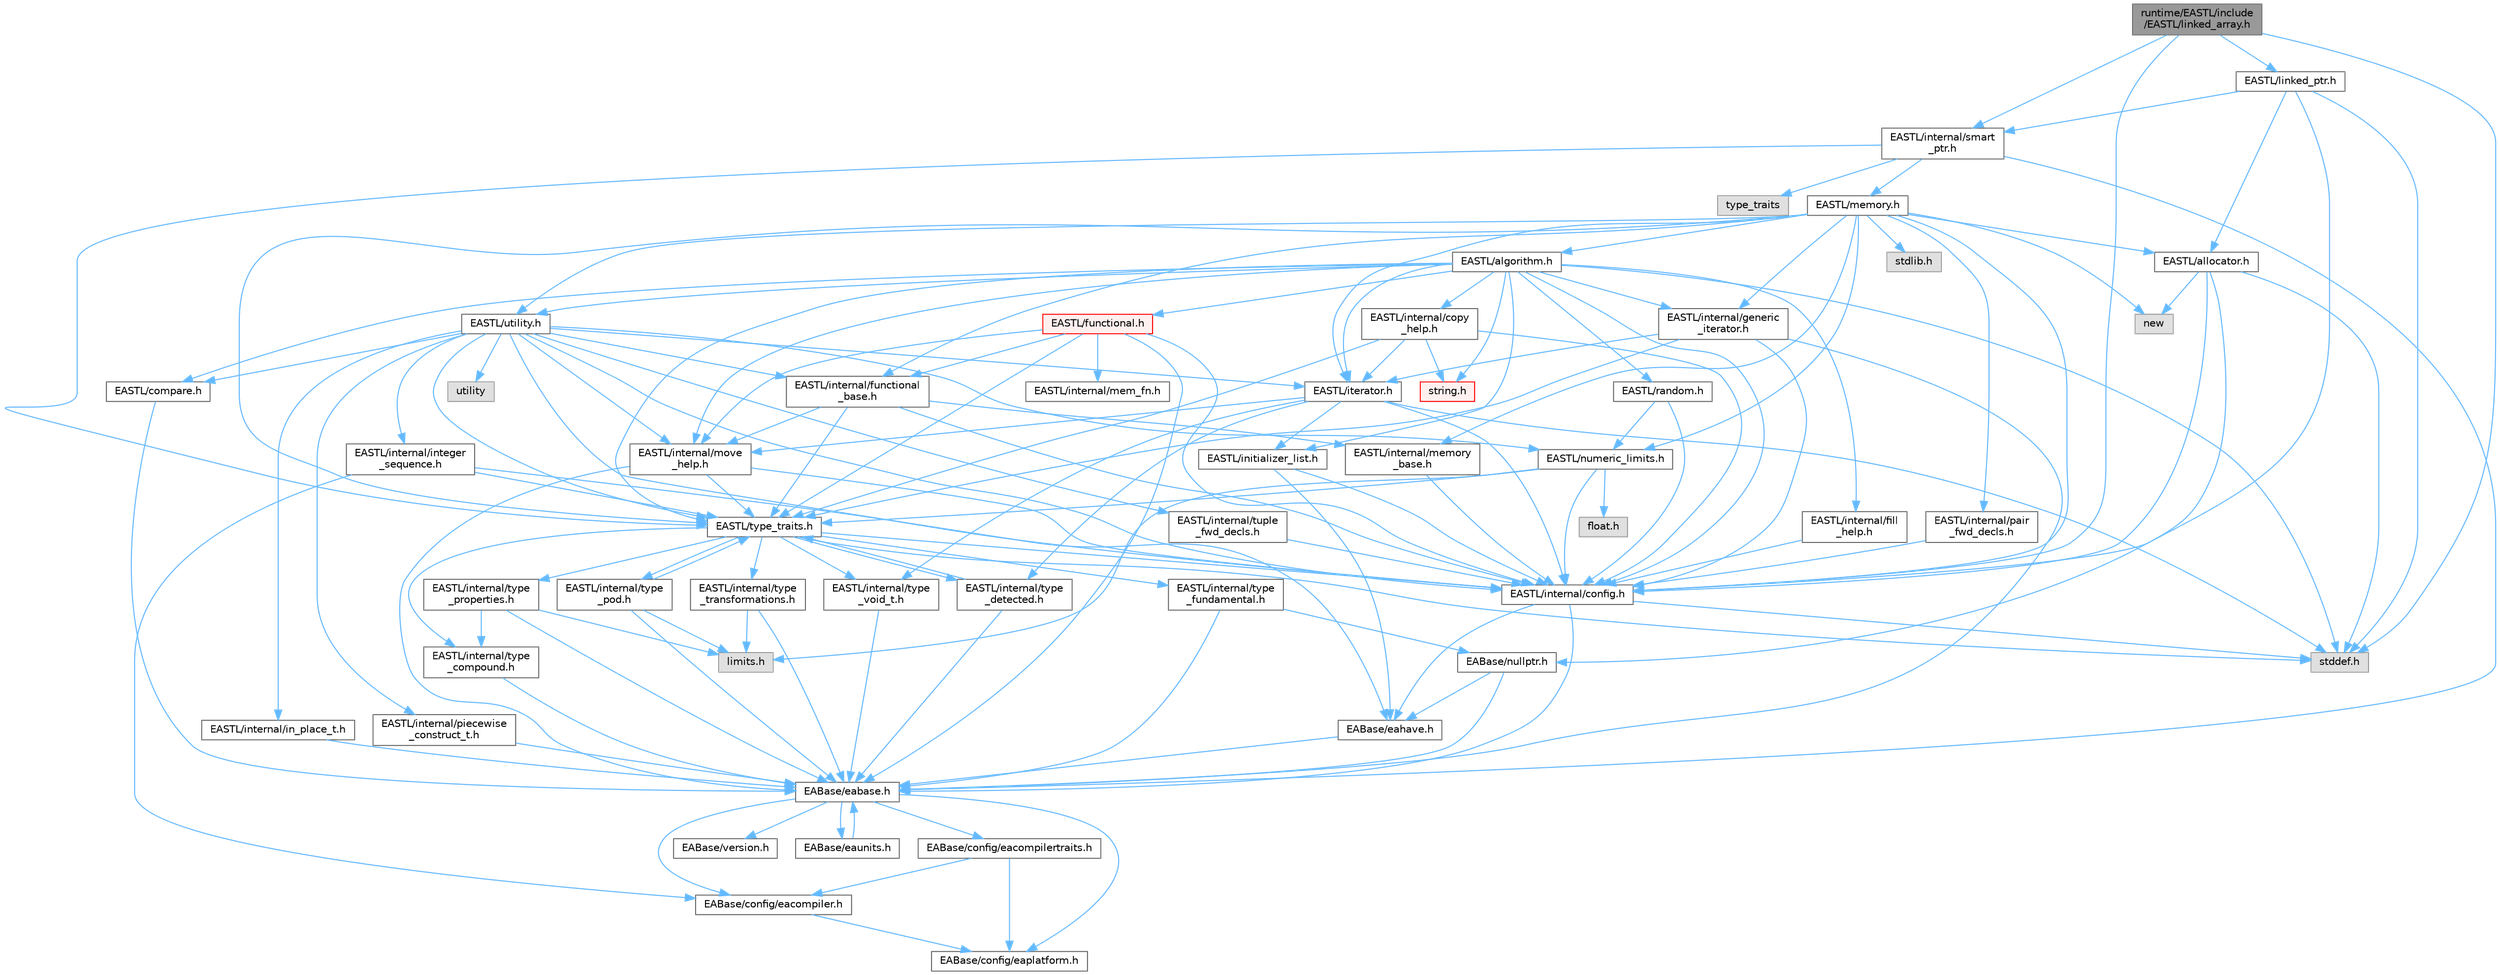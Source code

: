 digraph "runtime/EASTL/include/EASTL/linked_array.h"
{
 // LATEX_PDF_SIZE
  bgcolor="transparent";
  edge [fontname=Helvetica,fontsize=10,labelfontname=Helvetica,labelfontsize=10];
  node [fontname=Helvetica,fontsize=10,shape=box,height=0.2,width=0.4];
  Node1 [id="Node000001",label="runtime/EASTL/include\l/EASTL/linked_array.h",height=0.2,width=0.4,color="gray40", fillcolor="grey60", style="filled", fontcolor="black",tooltip=" "];
  Node1 -> Node2 [id="edge1_Node000001_Node000002",color="steelblue1",style="solid",tooltip=" "];
  Node2 [id="Node000002",label="EASTL/internal/config.h",height=0.2,width=0.4,color="grey40", fillcolor="white", style="filled",URL="$config_8h.html",tooltip=" "];
  Node2 -> Node3 [id="edge2_Node000002_Node000003",color="steelblue1",style="solid",tooltip=" "];
  Node3 [id="Node000003",label="EABase/eabase.h",height=0.2,width=0.4,color="grey40", fillcolor="white", style="filled",URL="$eabase_8h.html",tooltip=" "];
  Node3 -> Node4 [id="edge3_Node000003_Node000004",color="steelblue1",style="solid",tooltip=" "];
  Node4 [id="Node000004",label="EABase/config/eacompiler.h",height=0.2,width=0.4,color="grey40", fillcolor="white", style="filled",URL="$eacompiler_8h.html",tooltip=" "];
  Node4 -> Node5 [id="edge4_Node000004_Node000005",color="steelblue1",style="solid",tooltip=" "];
  Node5 [id="Node000005",label="EABase/config/eaplatform.h",height=0.2,width=0.4,color="grey40", fillcolor="white", style="filled",URL="$eaplatform_8h.html",tooltip=" "];
  Node3 -> Node6 [id="edge5_Node000003_Node000006",color="steelblue1",style="solid",tooltip=" "];
  Node6 [id="Node000006",label="EABase/config/eacompilertraits.h",height=0.2,width=0.4,color="grey40", fillcolor="white", style="filled",URL="$eacompilertraits_8h.html",tooltip=" "];
  Node6 -> Node5 [id="edge6_Node000006_Node000005",color="steelblue1",style="solid",tooltip=" "];
  Node6 -> Node4 [id="edge7_Node000006_Node000004",color="steelblue1",style="solid",tooltip=" "];
  Node3 -> Node5 [id="edge8_Node000003_Node000005",color="steelblue1",style="solid",tooltip=" "];
  Node3 -> Node7 [id="edge9_Node000003_Node000007",color="steelblue1",style="solid",tooltip=" "];
  Node7 [id="Node000007",label="EABase/version.h",height=0.2,width=0.4,color="grey40", fillcolor="white", style="filled",URL="$_e_a_s_t_l_2packages_2_e_a_base_2include_2_common_2_e_a_base_2version_8h.html",tooltip=" "];
  Node3 -> Node8 [id="edge10_Node000003_Node000008",color="steelblue1",style="solid",tooltip=" "];
  Node8 [id="Node000008",label="EABase/eaunits.h",height=0.2,width=0.4,color="grey40", fillcolor="white", style="filled",URL="$eaunits_8h.html",tooltip=" "];
  Node8 -> Node3 [id="edge11_Node000008_Node000003",color="steelblue1",style="solid",tooltip=" "];
  Node2 -> Node9 [id="edge12_Node000002_Node000009",color="steelblue1",style="solid",tooltip=" "];
  Node9 [id="Node000009",label="EABase/eahave.h",height=0.2,width=0.4,color="grey40", fillcolor="white", style="filled",URL="$eahave_8h.html",tooltip=" "];
  Node9 -> Node3 [id="edge13_Node000009_Node000003",color="steelblue1",style="solid",tooltip=" "];
  Node2 -> Node10 [id="edge14_Node000002_Node000010",color="steelblue1",style="solid",tooltip=" "];
  Node10 [id="Node000010",label="stddef.h",height=0.2,width=0.4,color="grey60", fillcolor="#E0E0E0", style="filled",tooltip=" "];
  Node1 -> Node11 [id="edge15_Node000001_Node000011",color="steelblue1",style="solid",tooltip=" "];
  Node11 [id="Node000011",label="EASTL/internal/smart\l_ptr.h",height=0.2,width=0.4,color="grey40", fillcolor="white", style="filled",URL="$smart__ptr_8h.html",tooltip=" "];
  Node11 -> Node12 [id="edge16_Node000011_Node000012",color="steelblue1",style="solid",tooltip=" "];
  Node12 [id="Node000012",label="type_traits",height=0.2,width=0.4,color="grey60", fillcolor="#E0E0E0", style="filled",tooltip=" "];
  Node11 -> Node3 [id="edge17_Node000011_Node000003",color="steelblue1",style="solid",tooltip=" "];
  Node11 -> Node13 [id="edge18_Node000011_Node000013",color="steelblue1",style="solid",tooltip=" "];
  Node13 [id="Node000013",label="EASTL/memory.h",height=0.2,width=0.4,color="grey40", fillcolor="white", style="filled",URL="$_e_a_s_t_l_2include_2_e_a_s_t_l_2memory_8h.html",tooltip=" "];
  Node13 -> Node2 [id="edge19_Node000013_Node000002",color="steelblue1",style="solid",tooltip=" "];
  Node13 -> Node14 [id="edge20_Node000013_Node000014",color="steelblue1",style="solid",tooltip=" "];
  Node14 [id="Node000014",label="EASTL/internal/memory\l_base.h",height=0.2,width=0.4,color="grey40", fillcolor="white", style="filled",URL="$memory__base_8h.html",tooltip=" "];
  Node14 -> Node2 [id="edge21_Node000014_Node000002",color="steelblue1",style="solid",tooltip=" "];
  Node13 -> Node15 [id="edge22_Node000013_Node000015",color="steelblue1",style="solid",tooltip=" "];
  Node15 [id="Node000015",label="EASTL/internal/generic\l_iterator.h",height=0.2,width=0.4,color="grey40", fillcolor="white", style="filled",URL="$generic__iterator_8h.html",tooltip=" "];
  Node15 -> Node3 [id="edge23_Node000015_Node000003",color="steelblue1",style="solid",tooltip=" "];
  Node15 -> Node2 [id="edge24_Node000015_Node000002",color="steelblue1",style="solid",tooltip=" "];
  Node15 -> Node16 [id="edge25_Node000015_Node000016",color="steelblue1",style="solid",tooltip=" "];
  Node16 [id="Node000016",label="EASTL/iterator.h",height=0.2,width=0.4,color="grey40", fillcolor="white", style="filled",URL="$_e_a_s_t_l_2include_2_e_a_s_t_l_2iterator_8h.html",tooltip=" "];
  Node16 -> Node2 [id="edge26_Node000016_Node000002",color="steelblue1",style="solid",tooltip=" "];
  Node16 -> Node17 [id="edge27_Node000016_Node000017",color="steelblue1",style="solid",tooltip=" "];
  Node17 [id="Node000017",label="EASTL/internal/move\l_help.h",height=0.2,width=0.4,color="grey40", fillcolor="white", style="filled",URL="$move__help_8h.html",tooltip=" "];
  Node17 -> Node3 [id="edge28_Node000017_Node000003",color="steelblue1",style="solid",tooltip=" "];
  Node17 -> Node2 [id="edge29_Node000017_Node000002",color="steelblue1",style="solid",tooltip=" "];
  Node17 -> Node18 [id="edge30_Node000017_Node000018",color="steelblue1",style="solid",tooltip=" "];
  Node18 [id="Node000018",label="EASTL/type_traits.h",height=0.2,width=0.4,color="grey40", fillcolor="white", style="filled",URL="$_e_a_s_t_l_2include_2_e_a_s_t_l_2type__traits_8h.html",tooltip=" "];
  Node18 -> Node2 [id="edge31_Node000018_Node000002",color="steelblue1",style="solid",tooltip=" "];
  Node18 -> Node10 [id="edge32_Node000018_Node000010",color="steelblue1",style="solid",tooltip=" "];
  Node18 -> Node19 [id="edge33_Node000018_Node000019",color="steelblue1",style="solid",tooltip=" "];
  Node19 [id="Node000019",label="EASTL/internal/type\l_fundamental.h",height=0.2,width=0.4,color="grey40", fillcolor="white", style="filled",URL="$type__fundamental_8h.html",tooltip=" "];
  Node19 -> Node3 [id="edge34_Node000019_Node000003",color="steelblue1",style="solid",tooltip=" "];
  Node19 -> Node20 [id="edge35_Node000019_Node000020",color="steelblue1",style="solid",tooltip=" "];
  Node20 [id="Node000020",label="EABase/nullptr.h",height=0.2,width=0.4,color="grey40", fillcolor="white", style="filled",URL="$nullptr_8h.html",tooltip=" "];
  Node20 -> Node3 [id="edge36_Node000020_Node000003",color="steelblue1",style="solid",tooltip=" "];
  Node20 -> Node9 [id="edge37_Node000020_Node000009",color="steelblue1",style="solid",tooltip=" "];
  Node18 -> Node21 [id="edge38_Node000018_Node000021",color="steelblue1",style="solid",tooltip=" "];
  Node21 [id="Node000021",label="EASTL/internal/type\l_transformations.h",height=0.2,width=0.4,color="grey40", fillcolor="white", style="filled",URL="$type__transformations_8h.html",tooltip=" "];
  Node21 -> Node3 [id="edge39_Node000021_Node000003",color="steelblue1",style="solid",tooltip=" "];
  Node21 -> Node22 [id="edge40_Node000021_Node000022",color="steelblue1",style="solid",tooltip=" "];
  Node22 [id="Node000022",label="limits.h",height=0.2,width=0.4,color="grey60", fillcolor="#E0E0E0", style="filled",tooltip=" "];
  Node18 -> Node23 [id="edge41_Node000018_Node000023",color="steelblue1",style="solid",tooltip=" "];
  Node23 [id="Node000023",label="EASTL/internal/type\l_void_t.h",height=0.2,width=0.4,color="grey40", fillcolor="white", style="filled",URL="$type__void__t_8h.html",tooltip=" "];
  Node23 -> Node3 [id="edge42_Node000023_Node000003",color="steelblue1",style="solid",tooltip=" "];
  Node18 -> Node24 [id="edge43_Node000018_Node000024",color="steelblue1",style="solid",tooltip=" "];
  Node24 [id="Node000024",label="EASTL/internal/type\l_properties.h",height=0.2,width=0.4,color="grey40", fillcolor="white", style="filled",URL="$type__properties_8h.html",tooltip=" "];
  Node24 -> Node3 [id="edge44_Node000024_Node000003",color="steelblue1",style="solid",tooltip=" "];
  Node24 -> Node22 [id="edge45_Node000024_Node000022",color="steelblue1",style="solid",tooltip=" "];
  Node24 -> Node25 [id="edge46_Node000024_Node000025",color="steelblue1",style="solid",tooltip=" "];
  Node25 [id="Node000025",label="EASTL/internal/type\l_compound.h",height=0.2,width=0.4,color="grey40", fillcolor="white", style="filled",URL="$type__compound_8h.html",tooltip=" "];
  Node25 -> Node3 [id="edge47_Node000025_Node000003",color="steelblue1",style="solid",tooltip=" "];
  Node18 -> Node25 [id="edge48_Node000018_Node000025",color="steelblue1",style="solid",tooltip=" "];
  Node18 -> Node26 [id="edge49_Node000018_Node000026",color="steelblue1",style="solid",tooltip=" "];
  Node26 [id="Node000026",label="EASTL/internal/type\l_pod.h",height=0.2,width=0.4,color="grey40", fillcolor="white", style="filled",URL="$type__pod_8h.html",tooltip=" "];
  Node26 -> Node3 [id="edge50_Node000026_Node000003",color="steelblue1",style="solid",tooltip=" "];
  Node26 -> Node22 [id="edge51_Node000026_Node000022",color="steelblue1",style="solid",tooltip=" "];
  Node26 -> Node18 [id="edge52_Node000026_Node000018",color="steelblue1",style="solid",tooltip=" "];
  Node18 -> Node27 [id="edge53_Node000018_Node000027",color="steelblue1",style="solid",tooltip=" "];
  Node27 [id="Node000027",label="EASTL/internal/type\l_detected.h",height=0.2,width=0.4,color="grey40", fillcolor="white", style="filled",URL="$type__detected_8h.html",tooltip=" "];
  Node27 -> Node3 [id="edge54_Node000027_Node000003",color="steelblue1",style="solid",tooltip=" "];
  Node27 -> Node18 [id="edge55_Node000027_Node000018",color="steelblue1",style="solid",tooltip=" "];
  Node16 -> Node27 [id="edge56_Node000016_Node000027",color="steelblue1",style="solid",tooltip=" "];
  Node16 -> Node23 [id="edge57_Node000016_Node000023",color="steelblue1",style="solid",tooltip=" "];
  Node16 -> Node28 [id="edge58_Node000016_Node000028",color="steelblue1",style="solid",tooltip=" "];
  Node28 [id="Node000028",label="EASTL/initializer_list.h",height=0.2,width=0.4,color="grey40", fillcolor="white", style="filled",URL="$initializer__list_8h.html",tooltip=" "];
  Node28 -> Node2 [id="edge59_Node000028_Node000002",color="steelblue1",style="solid",tooltip=" "];
  Node28 -> Node9 [id="edge60_Node000028_Node000009",color="steelblue1",style="solid",tooltip=" "];
  Node16 -> Node10 [id="edge61_Node000016_Node000010",color="steelblue1",style="solid",tooltip=" "];
  Node15 -> Node18 [id="edge62_Node000015_Node000018",color="steelblue1",style="solid",tooltip=" "];
  Node13 -> Node29 [id="edge63_Node000013_Node000029",color="steelblue1",style="solid",tooltip=" "];
  Node29 [id="Node000029",label="EASTL/internal/pair\l_fwd_decls.h",height=0.2,width=0.4,color="grey40", fillcolor="white", style="filled",URL="$pair__fwd__decls_8h.html",tooltip=" "];
  Node29 -> Node2 [id="edge64_Node000029_Node000002",color="steelblue1",style="solid",tooltip=" "];
  Node13 -> Node30 [id="edge65_Node000013_Node000030",color="steelblue1",style="solid",tooltip=" "];
  Node30 [id="Node000030",label="EASTL/internal/functional\l_base.h",height=0.2,width=0.4,color="grey40", fillcolor="white", style="filled",URL="$functional__base_8h.html",tooltip=" "];
  Node30 -> Node2 [id="edge66_Node000030_Node000002",color="steelblue1",style="solid",tooltip=" "];
  Node30 -> Node14 [id="edge67_Node000030_Node000014",color="steelblue1",style="solid",tooltip=" "];
  Node30 -> Node17 [id="edge68_Node000030_Node000017",color="steelblue1",style="solid",tooltip=" "];
  Node30 -> Node18 [id="edge69_Node000030_Node000018",color="steelblue1",style="solid",tooltip=" "];
  Node13 -> Node31 [id="edge70_Node000013_Node000031",color="steelblue1",style="solid",tooltip=" "];
  Node31 [id="Node000031",label="EASTL/algorithm.h",height=0.2,width=0.4,color="grey40", fillcolor="white", style="filled",URL="$_e_a_s_t_l_2include_2_e_a_s_t_l_2algorithm_8h.html",tooltip=" "];
  Node31 -> Node2 [id="edge71_Node000031_Node000002",color="steelblue1",style="solid",tooltip=" "];
  Node31 -> Node18 [id="edge72_Node000031_Node000018",color="steelblue1",style="solid",tooltip=" "];
  Node31 -> Node17 [id="edge73_Node000031_Node000017",color="steelblue1",style="solid",tooltip=" "];
  Node31 -> Node32 [id="edge74_Node000031_Node000032",color="steelblue1",style="solid",tooltip=" "];
  Node32 [id="Node000032",label="EASTL/internal/copy\l_help.h",height=0.2,width=0.4,color="grey40", fillcolor="white", style="filled",URL="$copy__help_8h.html",tooltip=" "];
  Node32 -> Node2 [id="edge75_Node000032_Node000002",color="steelblue1",style="solid",tooltip=" "];
  Node32 -> Node18 [id="edge76_Node000032_Node000018",color="steelblue1",style="solid",tooltip=" "];
  Node32 -> Node16 [id="edge77_Node000032_Node000016",color="steelblue1",style="solid",tooltip=" "];
  Node32 -> Node33 [id="edge78_Node000032_Node000033",color="steelblue1",style="solid",tooltip=" "];
  Node33 [id="Node000033",label="string.h",height=0.2,width=0.4,color="red", fillcolor="#FFF0F0", style="filled",URL="$string_8h.html",tooltip=" "];
  Node31 -> Node148 [id="edge79_Node000031_Node000148",color="steelblue1",style="solid",tooltip=" "];
  Node148 [id="Node000148",label="EASTL/internal/fill\l_help.h",height=0.2,width=0.4,color="grey40", fillcolor="white", style="filled",URL="$fill__help_8h.html",tooltip=" "];
  Node148 -> Node2 [id="edge80_Node000148_Node000002",color="steelblue1",style="solid",tooltip=" "];
  Node31 -> Node28 [id="edge81_Node000031_Node000028",color="steelblue1",style="solid",tooltip=" "];
  Node31 -> Node16 [id="edge82_Node000031_Node000016",color="steelblue1",style="solid",tooltip=" "];
  Node31 -> Node48 [id="edge83_Node000031_Node000048",color="steelblue1",style="solid",tooltip=" "];
  Node48 [id="Node000048",label="EASTL/functional.h",height=0.2,width=0.4,color="red", fillcolor="#FFF0F0", style="filled",URL="$_e_a_s_t_l_2include_2_e_a_s_t_l_2functional_8h.html",tooltip=" "];
  Node48 -> Node3 [id="edge84_Node000048_Node000003",color="steelblue1",style="solid",tooltip=" "];
  Node48 -> Node2 [id="edge85_Node000048_Node000002",color="steelblue1",style="solid",tooltip=" "];
  Node48 -> Node17 [id="edge86_Node000048_Node000017",color="steelblue1",style="solid",tooltip=" "];
  Node48 -> Node18 [id="edge87_Node000048_Node000018",color="steelblue1",style="solid",tooltip=" "];
  Node48 -> Node30 [id="edge88_Node000048_Node000030",color="steelblue1",style="solid",tooltip=" "];
  Node48 -> Node49 [id="edge89_Node000048_Node000049",color="steelblue1",style="solid",tooltip=" "];
  Node49 [id="Node000049",label="EASTL/internal/mem_fn.h",height=0.2,width=0.4,color="grey40", fillcolor="white", style="filled",URL="$mem__fn_8h.html",tooltip=" "];
  Node31 -> Node54 [id="edge90_Node000031_Node000054",color="steelblue1",style="solid",tooltip=" "];
  Node54 [id="Node000054",label="EASTL/utility.h",height=0.2,width=0.4,color="grey40", fillcolor="white", style="filled",URL="$_e_a_s_t_l_2include_2_e_a_s_t_l_2utility_8h.html",tooltip=" "];
  Node54 -> Node2 [id="edge91_Node000054_Node000002",color="steelblue1",style="solid",tooltip=" "];
  Node54 -> Node18 [id="edge92_Node000054_Node000018",color="steelblue1",style="solid",tooltip=" "];
  Node54 -> Node16 [id="edge93_Node000054_Node000016",color="steelblue1",style="solid",tooltip=" "];
  Node54 -> Node55 [id="edge94_Node000054_Node000055",color="steelblue1",style="solid",tooltip=" "];
  Node55 [id="Node000055",label="EASTL/numeric_limits.h",height=0.2,width=0.4,color="grey40", fillcolor="white", style="filled",URL="$numeric__limits_8h.html",tooltip=" "];
  Node55 -> Node2 [id="edge95_Node000055_Node000002",color="steelblue1",style="solid",tooltip=" "];
  Node55 -> Node18 [id="edge96_Node000055_Node000018",color="steelblue1",style="solid",tooltip=" "];
  Node55 -> Node22 [id="edge97_Node000055_Node000022",color="steelblue1",style="solid",tooltip=" "];
  Node55 -> Node56 [id="edge98_Node000055_Node000056",color="steelblue1",style="solid",tooltip=" "];
  Node56 [id="Node000056",label="float.h",height=0.2,width=0.4,color="grey60", fillcolor="#E0E0E0", style="filled",tooltip=" "];
  Node54 -> Node57 [id="edge99_Node000054_Node000057",color="steelblue1",style="solid",tooltip=" "];
  Node57 [id="Node000057",label="EASTL/compare.h",height=0.2,width=0.4,color="grey40", fillcolor="white", style="filled",URL="$compare_8h.html",tooltip=" "];
  Node57 -> Node3 [id="edge100_Node000057_Node000003",color="steelblue1",style="solid",tooltip=" "];
  Node54 -> Node30 [id="edge101_Node000054_Node000030",color="steelblue1",style="solid",tooltip=" "];
  Node54 -> Node17 [id="edge102_Node000054_Node000017",color="steelblue1",style="solid",tooltip=" "];
  Node54 -> Node9 [id="edge103_Node000054_Node000009",color="steelblue1",style="solid",tooltip=" "];
  Node54 -> Node58 [id="edge104_Node000054_Node000058",color="steelblue1",style="solid",tooltip=" "];
  Node58 [id="Node000058",label="EASTL/internal/integer\l_sequence.h",height=0.2,width=0.4,color="grey40", fillcolor="white", style="filled",URL="$integer__sequence_8h.html",tooltip=" "];
  Node58 -> Node4 [id="edge105_Node000058_Node000004",color="steelblue1",style="solid",tooltip=" "];
  Node58 -> Node2 [id="edge106_Node000058_Node000002",color="steelblue1",style="solid",tooltip=" "];
  Node58 -> Node18 [id="edge107_Node000058_Node000018",color="steelblue1",style="solid",tooltip=" "];
  Node54 -> Node59 [id="edge108_Node000054_Node000059",color="steelblue1",style="solid",tooltip=" "];
  Node59 [id="Node000059",label="EASTL/internal/tuple\l_fwd_decls.h",height=0.2,width=0.4,color="grey40", fillcolor="white", style="filled",URL="$tuple__fwd__decls_8h.html",tooltip=" "];
  Node59 -> Node2 [id="edge109_Node000059_Node000002",color="steelblue1",style="solid",tooltip=" "];
  Node54 -> Node60 [id="edge110_Node000054_Node000060",color="steelblue1",style="solid",tooltip=" "];
  Node60 [id="Node000060",label="EASTL/internal/in_place_t.h",height=0.2,width=0.4,color="grey40", fillcolor="white", style="filled",URL="$in__place__t_8h.html",tooltip=" "];
  Node60 -> Node3 [id="edge111_Node000060_Node000003",color="steelblue1",style="solid",tooltip=" "];
  Node54 -> Node61 [id="edge112_Node000054_Node000061",color="steelblue1",style="solid",tooltip=" "];
  Node61 [id="Node000061",label="EASTL/internal/piecewise\l_construct_t.h",height=0.2,width=0.4,color="grey40", fillcolor="white", style="filled",URL="$piecewise__construct__t_8h.html",tooltip=" "];
  Node61 -> Node3 [id="edge113_Node000061_Node000003",color="steelblue1",style="solid",tooltip=" "];
  Node54 -> Node62 [id="edge114_Node000054_Node000062",color="steelblue1",style="solid",tooltip=" "];
  Node62 [id="Node000062",label="utility",height=0.2,width=0.4,color="grey60", fillcolor="#E0E0E0", style="filled",tooltip=" "];
  Node31 -> Node15 [id="edge115_Node000031_Node000015",color="steelblue1",style="solid",tooltip=" "];
  Node31 -> Node149 [id="edge116_Node000031_Node000149",color="steelblue1",style="solid",tooltip=" "];
  Node149 [id="Node000149",label="EASTL/random.h",height=0.2,width=0.4,color="grey40", fillcolor="white", style="filled",URL="$random_8h.html",tooltip=" "];
  Node149 -> Node2 [id="edge117_Node000149_Node000002",color="steelblue1",style="solid",tooltip=" "];
  Node149 -> Node55 [id="edge118_Node000149_Node000055",color="steelblue1",style="solid",tooltip=" "];
  Node31 -> Node57 [id="edge119_Node000031_Node000057",color="steelblue1",style="solid",tooltip=" "];
  Node31 -> Node10 [id="edge120_Node000031_Node000010",color="steelblue1",style="solid",tooltip=" "];
  Node31 -> Node33 [id="edge121_Node000031_Node000033",color="steelblue1",style="solid",tooltip=" "];
  Node13 -> Node18 [id="edge122_Node000013_Node000018",color="steelblue1",style="solid",tooltip=" "];
  Node13 -> Node52 [id="edge123_Node000013_Node000052",color="steelblue1",style="solid",tooltip=" "];
  Node52 [id="Node000052",label="EASTL/allocator.h",height=0.2,width=0.4,color="grey40", fillcolor="white", style="filled",URL="$allocator_8h.html",tooltip=" "];
  Node52 -> Node2 [id="edge124_Node000052_Node000002",color="steelblue1",style="solid",tooltip=" "];
  Node52 -> Node20 [id="edge125_Node000052_Node000020",color="steelblue1",style="solid",tooltip=" "];
  Node52 -> Node10 [id="edge126_Node000052_Node000010",color="steelblue1",style="solid",tooltip=" "];
  Node52 -> Node44 [id="edge127_Node000052_Node000044",color="steelblue1",style="solid",tooltip=" "];
  Node44 [id="Node000044",label="new",height=0.2,width=0.4,color="grey60", fillcolor="#E0E0E0", style="filled",tooltip=" "];
  Node13 -> Node16 [id="edge128_Node000013_Node000016",color="steelblue1",style="solid",tooltip=" "];
  Node13 -> Node54 [id="edge129_Node000013_Node000054",color="steelblue1",style="solid",tooltip=" "];
  Node13 -> Node55 [id="edge130_Node000013_Node000055",color="steelblue1",style="solid",tooltip=" "];
  Node13 -> Node150 [id="edge131_Node000013_Node000150",color="steelblue1",style="solid",tooltip=" "];
  Node150 [id="Node000150",label="stdlib.h",height=0.2,width=0.4,color="grey60", fillcolor="#E0E0E0", style="filled",tooltip=" "];
  Node13 -> Node44 [id="edge132_Node000013_Node000044",color="steelblue1",style="solid",tooltip=" "];
  Node11 -> Node18 [id="edge133_Node000011_Node000018",color="steelblue1",style="solid",tooltip=" "];
  Node1 -> Node151 [id="edge134_Node000001_Node000151",color="steelblue1",style="solid",tooltip=" "];
  Node151 [id="Node000151",label="EASTL/linked_ptr.h",height=0.2,width=0.4,color="grey40", fillcolor="white", style="filled",URL="$linked__ptr_8h.html",tooltip=" "];
  Node151 -> Node2 [id="edge135_Node000151_Node000002",color="steelblue1",style="solid",tooltip=" "];
  Node151 -> Node11 [id="edge136_Node000151_Node000011",color="steelblue1",style="solid",tooltip=" "];
  Node151 -> Node52 [id="edge137_Node000151_Node000052",color="steelblue1",style="solid",tooltip=" "];
  Node151 -> Node10 [id="edge138_Node000151_Node000010",color="steelblue1",style="solid",tooltip=" "];
  Node1 -> Node10 [id="edge139_Node000001_Node000010",color="steelblue1",style="solid",tooltip=" "];
}
